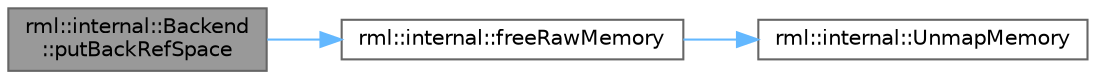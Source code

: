 digraph "rml::internal::Backend::putBackRefSpace"
{
 // LATEX_PDF_SIZE
  bgcolor="transparent";
  edge [fontname=Helvetica,fontsize=10,labelfontname=Helvetica,labelfontsize=10];
  node [fontname=Helvetica,fontsize=10,shape=box,height=0.2,width=0.4];
  rankdir="LR";
  Node1 [id="Node000001",label="rml::internal::Backend\l::putBackRefSpace",height=0.2,width=0.4,color="gray40", fillcolor="grey60", style="filled", fontcolor="black",tooltip=" "];
  Node1 -> Node2 [id="edge1_Node000001_Node000002",color="steelblue1",style="solid",tooltip=" "];
  Node2 [id="Node000002",label="rml::internal::freeRawMemory",height=0.2,width=0.4,color="grey40", fillcolor="white", style="filled",URL="$namespacerml_1_1internal.html#a2ea1623a7b12844a70215bf8ae6544df",tooltip=" "];
  Node2 -> Node3 [id="edge2_Node000002_Node000003",color="steelblue1",style="solid",tooltip=" "];
  Node3 [id="Node000003",label="rml::internal::UnmapMemory",height=0.2,width=0.4,color="grey40", fillcolor="white", style="filled",URL="$namespacerml_1_1internal.html#a0d0de9a8386655564c0ccabe210fef00",tooltip=" "];
}
